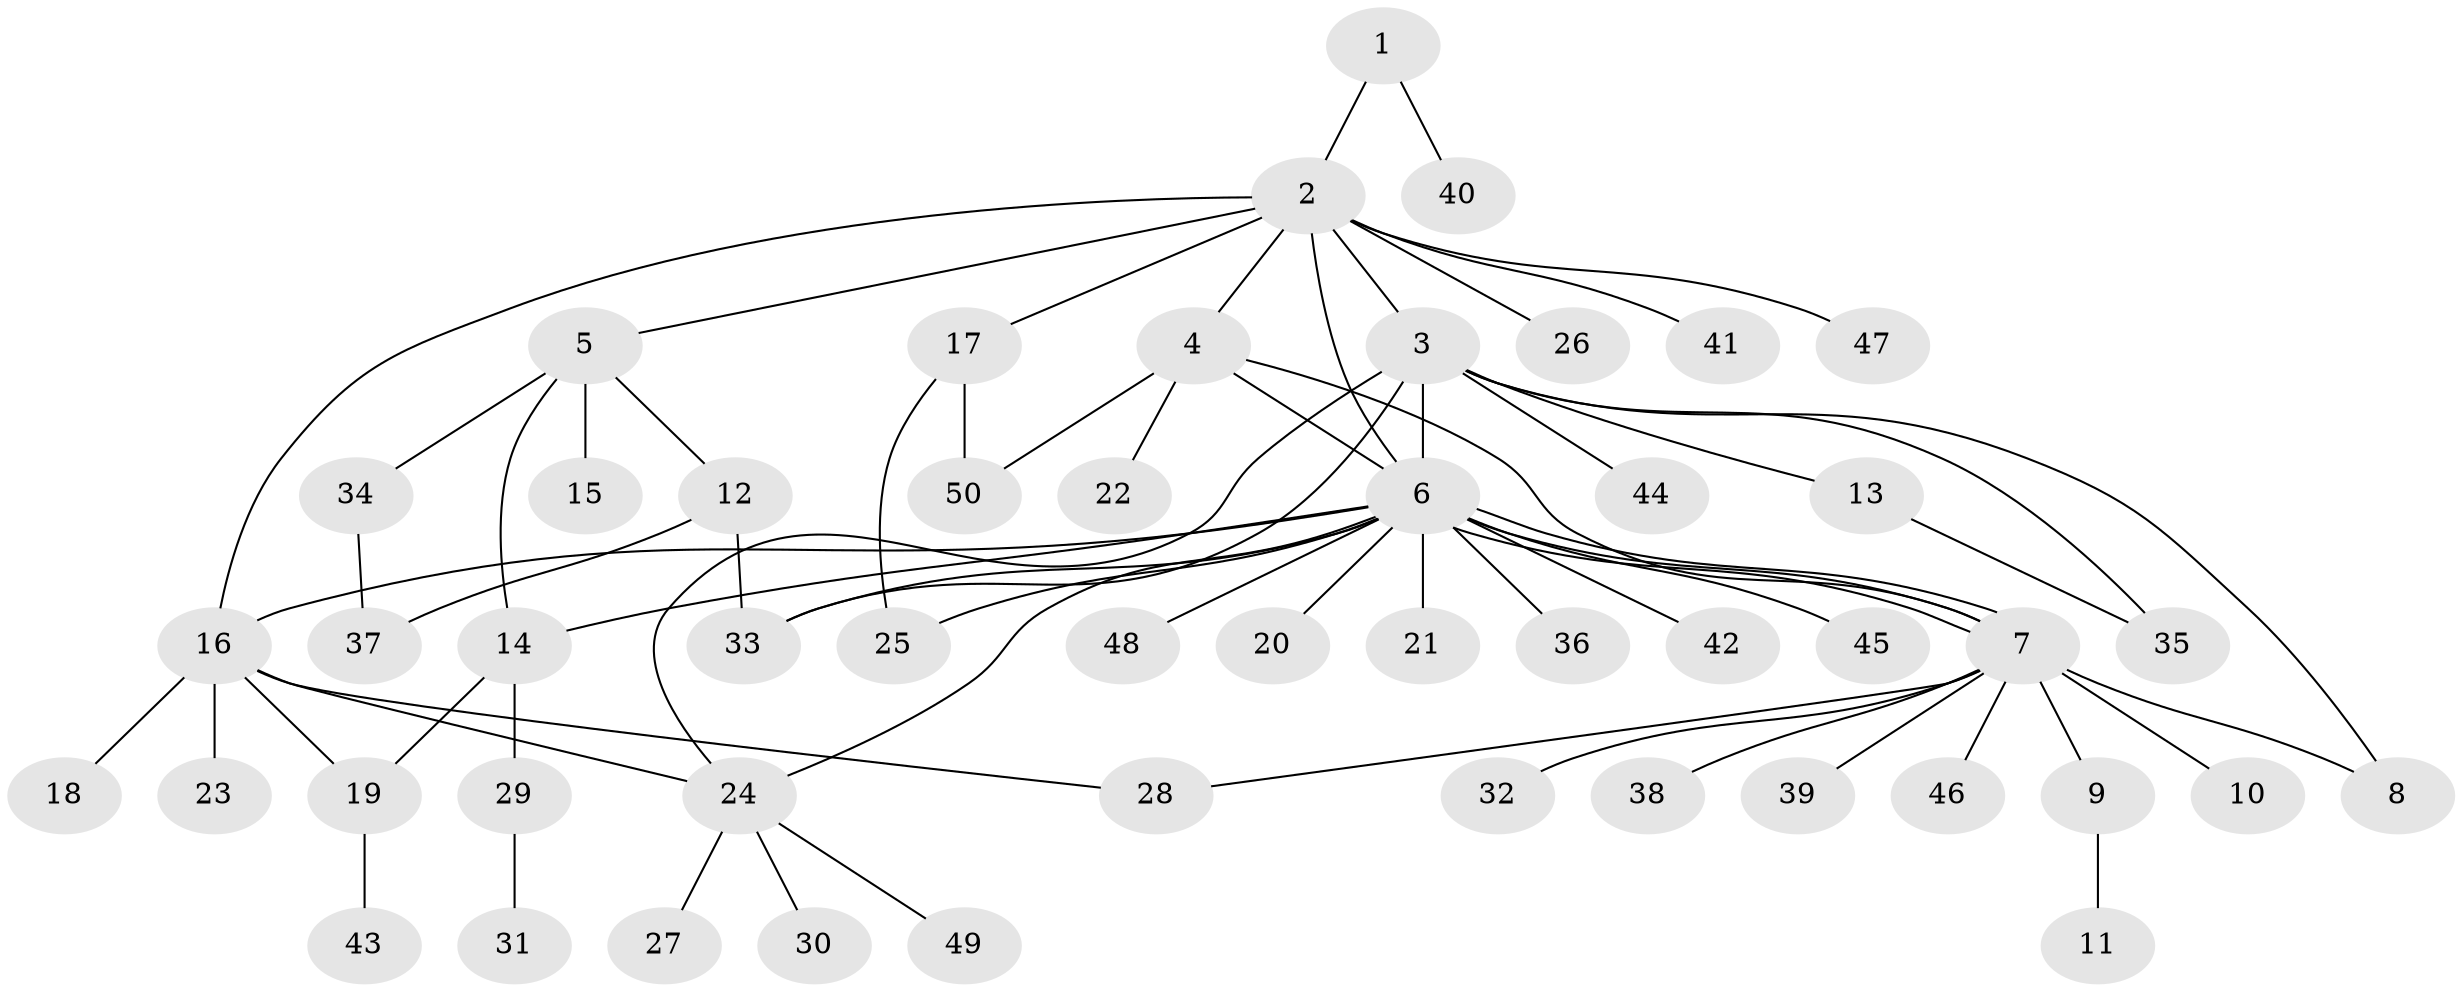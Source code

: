 // coarse degree distribution, {1: 0.6486486486486487, 8: 0.05405405405405406, 17: 0.02702702702702703, 4: 0.08108108108108109, 5: 0.02702702702702703, 9: 0.02702702702702703, 2: 0.10810810810810811, 3: 0.02702702702702703}
// Generated by graph-tools (version 1.1) at 2025/41/03/06/25 10:41:46]
// undirected, 50 vertices, 67 edges
graph export_dot {
graph [start="1"]
  node [color=gray90,style=filled];
  1;
  2;
  3;
  4;
  5;
  6;
  7;
  8;
  9;
  10;
  11;
  12;
  13;
  14;
  15;
  16;
  17;
  18;
  19;
  20;
  21;
  22;
  23;
  24;
  25;
  26;
  27;
  28;
  29;
  30;
  31;
  32;
  33;
  34;
  35;
  36;
  37;
  38;
  39;
  40;
  41;
  42;
  43;
  44;
  45;
  46;
  47;
  48;
  49;
  50;
  1 -- 2;
  1 -- 40;
  2 -- 3;
  2 -- 4;
  2 -- 5;
  2 -- 6;
  2 -- 16;
  2 -- 17;
  2 -- 26;
  2 -- 41;
  2 -- 47;
  3 -- 6;
  3 -- 8;
  3 -- 13;
  3 -- 24;
  3 -- 33;
  3 -- 35;
  3 -- 44;
  4 -- 6;
  4 -- 7;
  4 -- 22;
  4 -- 50;
  5 -- 12;
  5 -- 14;
  5 -- 15;
  5 -- 34;
  6 -- 7;
  6 -- 7;
  6 -- 7;
  6 -- 14;
  6 -- 16;
  6 -- 20;
  6 -- 21;
  6 -- 24;
  6 -- 25;
  6 -- 33;
  6 -- 36;
  6 -- 42;
  6 -- 45;
  6 -- 48;
  7 -- 8;
  7 -- 9;
  7 -- 10;
  7 -- 28;
  7 -- 32;
  7 -- 38;
  7 -- 39;
  7 -- 46;
  9 -- 11;
  12 -- 33;
  12 -- 37;
  13 -- 35;
  14 -- 19;
  14 -- 29;
  16 -- 18;
  16 -- 19;
  16 -- 23;
  16 -- 24;
  16 -- 28;
  17 -- 25;
  17 -- 50;
  19 -- 43;
  24 -- 27;
  24 -- 30;
  24 -- 49;
  29 -- 31;
  34 -- 37;
}
